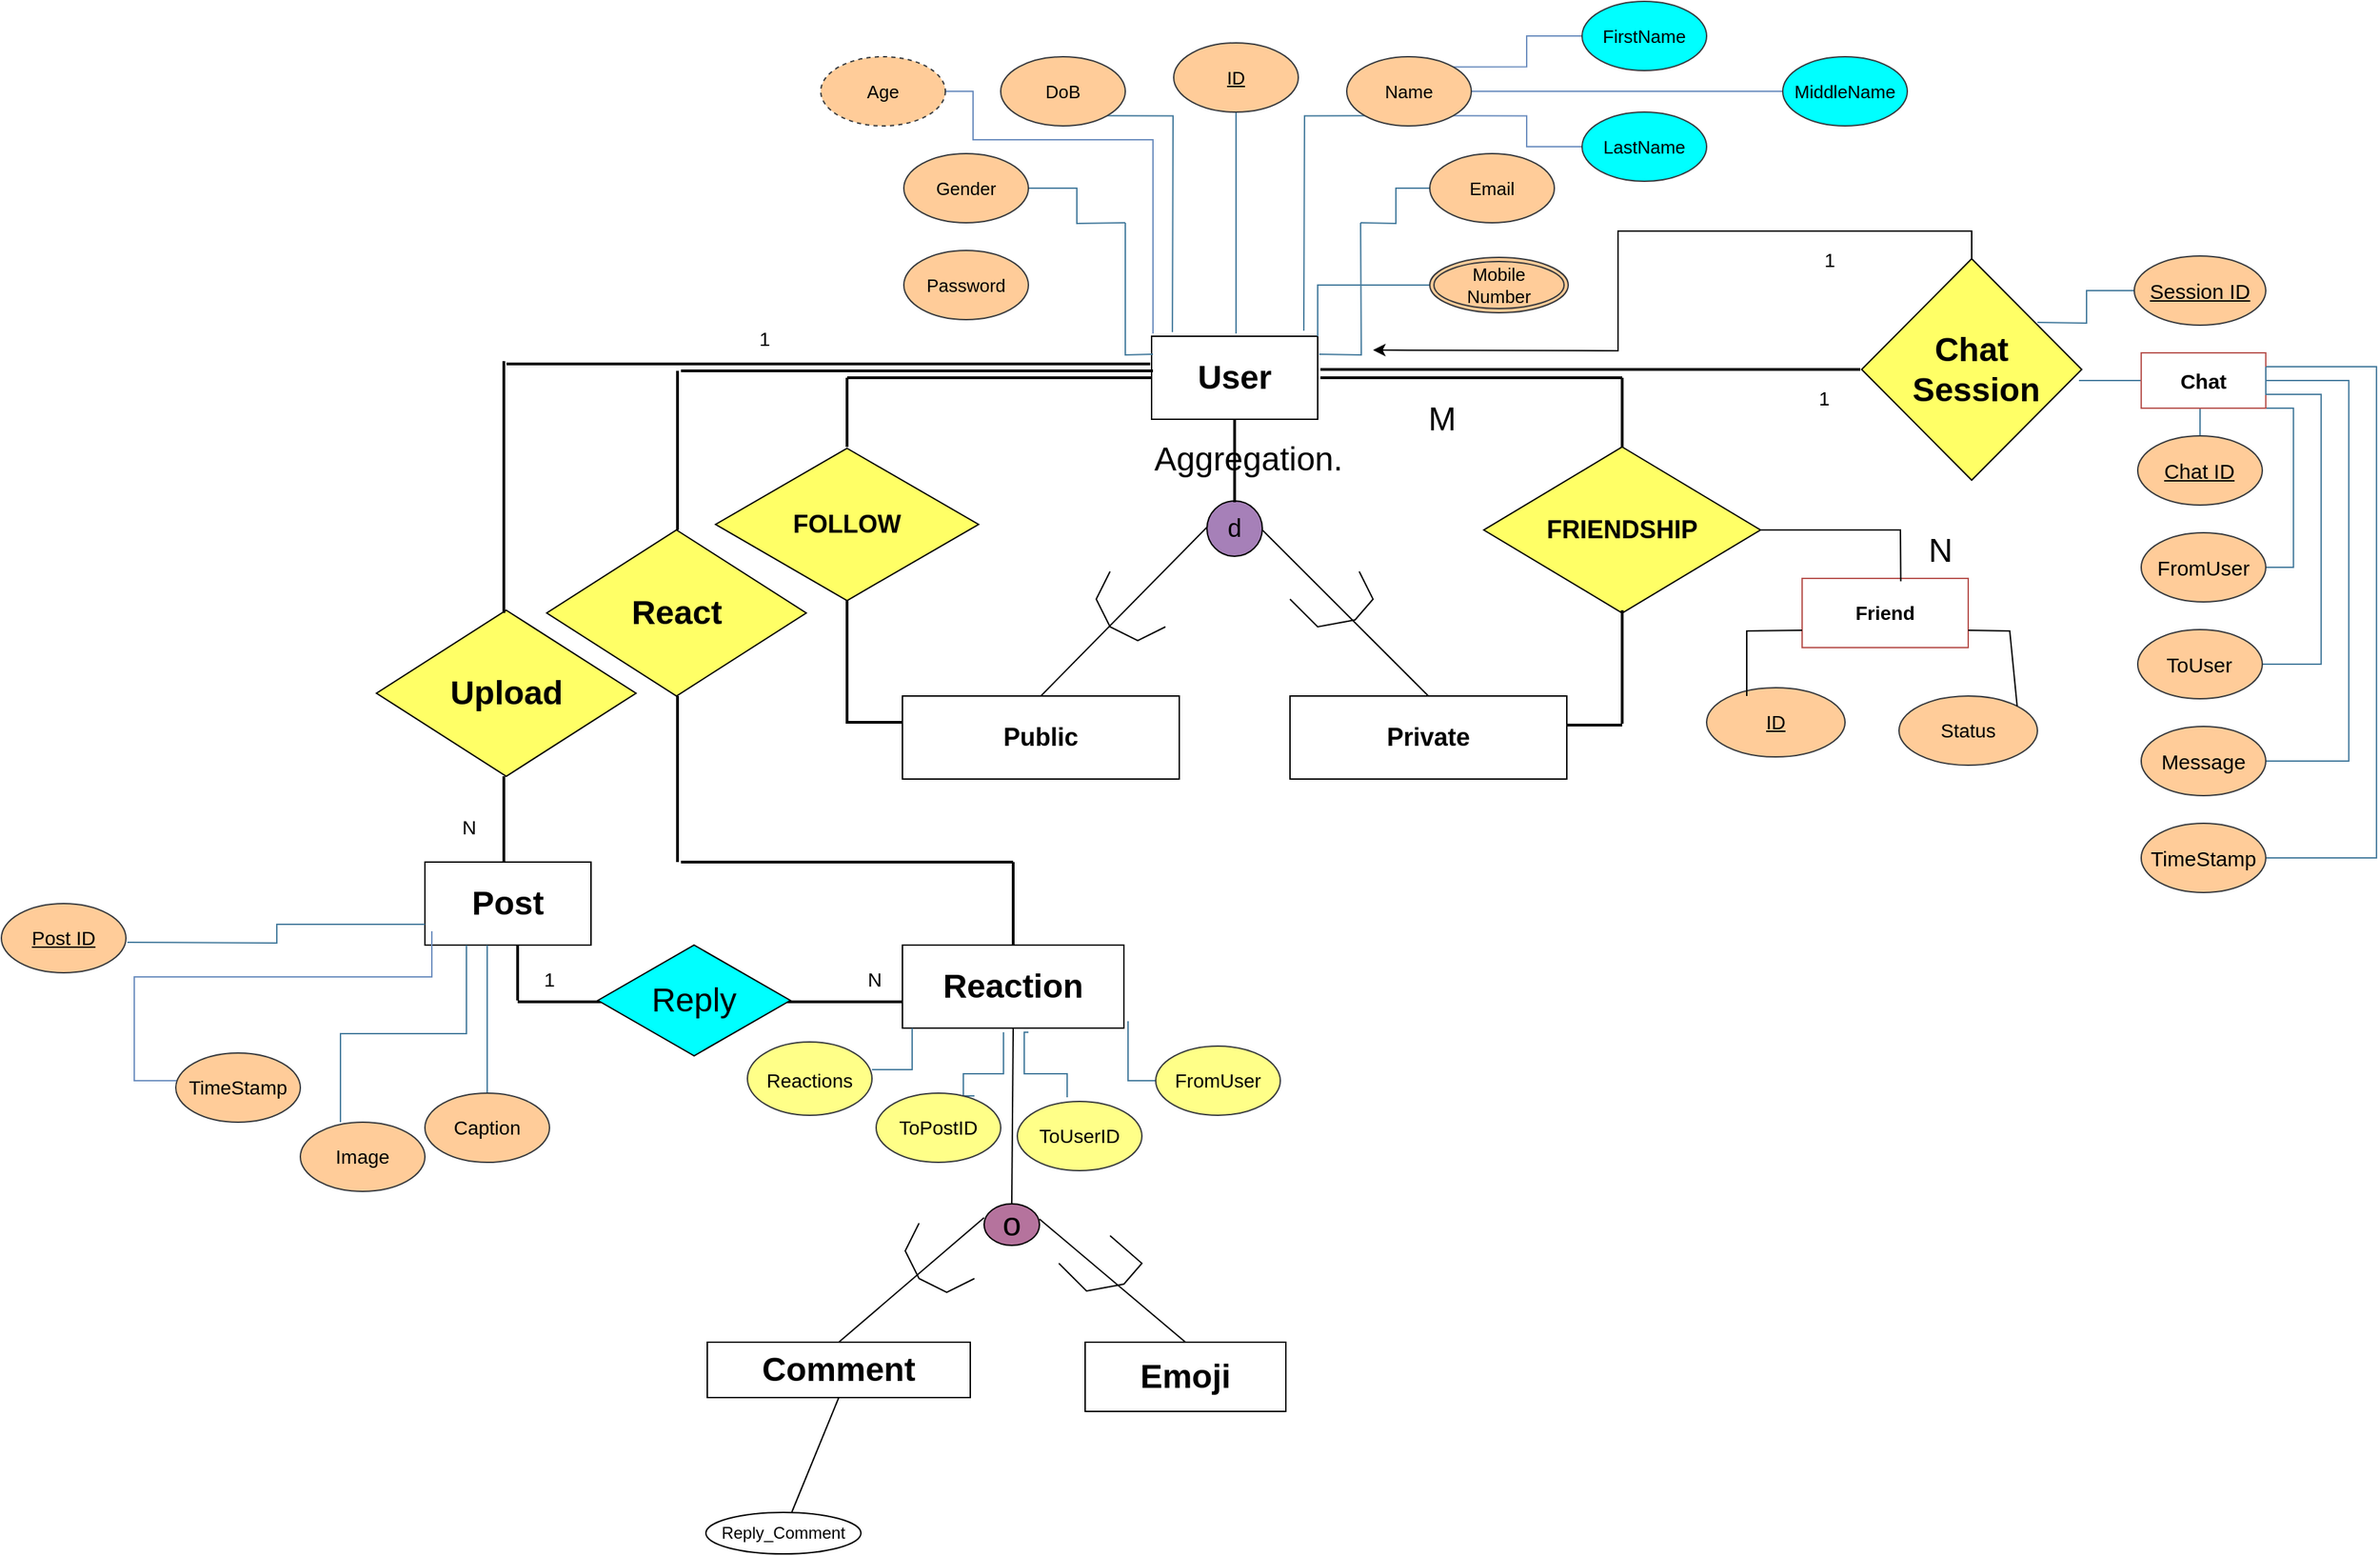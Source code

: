 <mxfile version="16.6.4" type="google"><diagram id="R2lEEEUBdFMjLlhIrx00" name="Page-1"><mxGraphModel dx="4255" dy="2250" grid="1" gridSize="10" guides="1" tooltips="1" connect="1" arrows="1" fold="1" page="1" pageScale="1" pageWidth="850" pageHeight="1100" math="0" shadow="0" extFonts="Permanent Marker^https://fonts.googleapis.com/css?family=Permanent+Marker"><root><mxCell id="0"/><mxCell id="1" parent="0"/><mxCell id="7d-RFYVczSXFChEy6kea-1" value="&lt;font style=&quot;font-size: 24px&quot;&gt;&lt;b&gt;User&lt;/b&gt;&lt;/font&gt;" style="rounded=0;whiteSpace=wrap;html=1;" parent="1" vertex="1"><mxGeometry x="-20" y="20" width="120" height="60" as="geometry"/></mxCell><mxCell id="7d-RFYVczSXFChEy6kea-2" value="&lt;b&gt;&lt;font style=&quot;font-size: 18px&quot;&gt;Private&lt;/font&gt;&lt;/b&gt;" style="rounded=0;whiteSpace=wrap;html=1;" parent="1" vertex="1"><mxGeometry x="80" y="280" width="200" height="60" as="geometry"/></mxCell><mxCell id="7d-RFYVczSXFChEy6kea-3" value="&lt;font style=&quot;font-size: 18px&quot;&gt;&lt;b&gt;Public&lt;/b&gt;&lt;/font&gt;" style="rounded=0;whiteSpace=wrap;html=1;" parent="1" vertex="1"><mxGeometry x="-200" y="280" width="200" height="60" as="geometry"/></mxCell><mxCell id="7d-RFYVczSXFChEy6kea-4" value="&lt;b&gt;FOLLOW&lt;/b&gt;" style="rhombus;whiteSpace=wrap;html=1;fontSize=18;fillColor=#FFFF66;" parent="1" vertex="1"><mxGeometry x="-335" y="101" width="190" height="110" as="geometry"/></mxCell><mxCell id="7d-RFYVczSXFChEy6kea-5" value="&lt;b&gt;&lt;font style=&quot;font-size: 18px&quot;&gt;FRIENDSHIP&lt;/font&gt;&lt;/b&gt;" style="rhombus;whiteSpace=wrap;html=1;fontSize=18;fillColor=#FFFF66;" parent="1" vertex="1"><mxGeometry x="220" y="100" width="200" height="120" as="geometry"/></mxCell><mxCell id="7d-RFYVczSXFChEy6kea-7" value="" style="line;strokeWidth=2;html=1;fontSize=18;direction=south;" parent="1" vertex="1"><mxGeometry x="-407.5" y="50" width="335" height="50" as="geometry"/></mxCell><mxCell id="7d-RFYVczSXFChEy6kea-8" value="" style="line;strokeWidth=2;html=1;fontSize=18;" parent="1" vertex="1"><mxGeometry x="-240" y="294" width="40" height="10" as="geometry"/></mxCell><mxCell id="7d-RFYVczSXFChEy6kea-9" value="" style="line;strokeWidth=2;html=1;fontSize=18;direction=south;" parent="1" vertex="1"><mxGeometry x="-245" y="211" width="10" height="89" as="geometry"/></mxCell><mxCell id="7d-RFYVczSXFChEy6kea-10" value="" style="line;strokeWidth=2;html=1;fontSize=18;" parent="1" vertex="1"><mxGeometry x="-240" y="45" width="220" height="10" as="geometry"/></mxCell><mxCell id="7d-RFYVczSXFChEy6kea-12" value="" style="line;strokeWidth=2;html=1;fontSize=18;" parent="1" vertex="1"><mxGeometry x="280" y="296" width="40" height="10" as="geometry"/></mxCell><mxCell id="7d-RFYVczSXFChEy6kea-14" value="" style="line;strokeWidth=2;html=1;fontSize=18;" parent="1" vertex="1"><mxGeometry x="102" y="45" width="218" height="10" as="geometry"/></mxCell><mxCell id="7d-RFYVczSXFChEy6kea-16" value="" style="line;strokeWidth=2;html=1;fontSize=18;direction=south;" parent="1" vertex="1"><mxGeometry x="315" y="50" width="10" height="50" as="geometry"/></mxCell><mxCell id="7d-RFYVczSXFChEy6kea-19" value="" style="line;strokeWidth=2;html=1;fontSize=18;direction=south;" parent="1" vertex="1"><mxGeometry x="175" y="218" width="290" height="82" as="geometry"/></mxCell><mxCell id="7d-RFYVczSXFChEy6kea-22" value="d" style="ellipse;whiteSpace=wrap;html=1;fontSize=18;fillColor=#A680B8;" parent="1" vertex="1"><mxGeometry x="20" y="139" width="40" height="40" as="geometry"/></mxCell><mxCell id="7d-RFYVczSXFChEy6kea-25" value="" style="line;strokeWidth=2;html=1;fontSize=18;fillColor=#FFFF66;direction=south;" parent="1" vertex="1"><mxGeometry x="35" y="80" width="10" height="60" as="geometry"/></mxCell><mxCell id="7d-RFYVczSXFChEy6kea-36" value="" style="endArrow=none;html=1;rounded=0;fontSize=18;entryX=0.5;entryY=0;entryDx=0;entryDy=0;" parent="1" target="7d-RFYVczSXFChEy6kea-2" edge="1"><mxGeometry relative="1" as="geometry"><mxPoint x="60" y="160" as="sourcePoint"/><mxPoint x="160" y="260" as="targetPoint"/><Array as="points"><mxPoint x="120" y="220"/></Array></mxGeometry></mxCell><mxCell id="7d-RFYVczSXFChEy6kea-37" value="" style="endArrow=none;html=1;rounded=0;fontSize=18;exitX=0.5;exitY=0;exitDx=0;exitDy=0;strokeColor=#000000;" parent="1" source="7d-RFYVczSXFChEy6kea-3" edge="1"><mxGeometry relative="1" as="geometry"><mxPoint x="-77" y="273.38" as="sourcePoint"/><mxPoint x="20" y="158" as="targetPoint"/><Array as="points"/></mxGeometry></mxCell><mxCell id="7d-RFYVczSXFChEy6kea-38" value="&lt;font style=&quot;font-size: 24px&quot;&gt;&lt;b&gt;React&lt;/b&gt;&lt;/font&gt;" style="rhombus;whiteSpace=wrap;html=1;fontSize=18;fillColor=#FFFF66;" parent="1" vertex="1"><mxGeometry x="-457" y="160" width="187.5" height="120" as="geometry"/></mxCell><mxCell id="7d-RFYVczSXFChEy6kea-39" value="&lt;font style=&quot;font-size: 24px&quot;&gt;&lt;b&gt;Upload&lt;/b&gt;&lt;/font&gt;" style="rhombus;whiteSpace=wrap;html=1;fontSize=18;fillColor=#FFFF66;" parent="1" vertex="1"><mxGeometry x="-580" y="218" width="187.5" height="120" as="geometry"/></mxCell><mxCell id="7d-RFYVczSXFChEy6kea-178" style="edgeStyle=orthogonalEdgeStyle;rounded=0;orthogonalLoop=1;jettySize=auto;html=1;exitX=0.5;exitY=0;exitDx=0;exitDy=0;fontSize=14;strokeColor=#000000;" parent="1" source="7d-RFYVczSXFChEy6kea-40" edge="1"><mxGeometry relative="1" as="geometry"><mxPoint x="140" y="30" as="targetPoint"/></mxGeometry></mxCell><mxCell id="7d-RFYVczSXFChEy6kea-40" value="&lt;b&gt;&lt;font style=&quot;font-size: 24px&quot;&gt;Chat&lt;br&gt;&amp;nbsp;Session&lt;/font&gt;&lt;/b&gt;" style="rhombus;whiteSpace=wrap;html=1;fontSize=18;fillColor=#FFFF66;" parent="1" vertex="1"><mxGeometry x="493" y="-36" width="159" height="160" as="geometry"/></mxCell><mxCell id="7d-RFYVczSXFChEy6kea-44" value="" style="line;strokeWidth=2;html=1;fontSize=18;direction=west;" parent="1" vertex="1"><mxGeometry x="-360" y="-90" width="341" height="270" as="geometry"/></mxCell><mxCell id="7d-RFYVczSXFChEy6kea-46" value="" style="line;strokeWidth=2;html=1;fontSize=24;fillColor=#FFFF66;direction=south;" parent="1" vertex="1"><mxGeometry x="-483" y="450" width="10" height="50" as="geometry"/></mxCell><mxCell id="7d-RFYVczSXFChEy6kea-47" value="" style="line;strokeWidth=2;html=1;fontSize=24;fillColor=#FFFF66;direction=west;" parent="1" vertex="1"><mxGeometry x="102" y="39" width="390" height="10" as="geometry"/></mxCell><mxCell id="7d-RFYVczSXFChEy6kea-49" value="" style="line;strokeWidth=2;html=1;fontSize=24;fillColor=#FFFF66;direction=south;" parent="1" vertex="1"><mxGeometry x="-595.75" y="338" width="215.5" height="100" as="geometry"/></mxCell><mxCell id="7d-RFYVczSXFChEy6kea-50" value="" style="line;strokeWidth=2;html=1;fontSize=24;fillColor=#FFFF66;" parent="1" vertex="1"><mxGeometry x="-360" y="350" width="240" height="100" as="geometry"/></mxCell><mxCell id="7d-RFYVczSXFChEy6kea-51" value="" style="line;strokeWidth=2;html=1;fontSize=24;fillColor=#FFFF66;direction=south;" parent="1" vertex="1"><mxGeometry x="-490" y="280" width="255" height="120" as="geometry"/></mxCell><mxCell id="7d-RFYVczSXFChEy6kea-56" value="" style="line;strokeWidth=2;html=1;fontSize=24;fillColor=#FFFF66;direction=south;" parent="1" vertex="1"><mxGeometry x="-125" y="400" width="10" height="110" as="geometry"/></mxCell><mxCell id="7d-RFYVczSXFChEy6kea-58" value="&lt;font style=&quot;font-size: 24px&quot;&gt;&lt;b&gt;Post&lt;/b&gt;&lt;/font&gt;" style="rounded=0;whiteSpace=wrap;html=1;fontSize=24;fillColor=#FFFFFF;" parent="1" vertex="1"><mxGeometry x="-545" y="400" width="120" height="60" as="geometry"/></mxCell><mxCell id="7d-RFYVczSXFChEy6kea-60" value="&lt;b&gt;Reaction&lt;/b&gt;" style="rounded=0;whiteSpace=wrap;html=1;fontSize=24;fillColor=#FFFFFF;" parent="1" vertex="1"><mxGeometry x="-200" y="460" width="160" height="60" as="geometry"/></mxCell><mxCell id="7d-RFYVczSXFChEy6kea-62" value="&lt;b&gt;Emoji&lt;/b&gt;" style="rounded=0;whiteSpace=wrap;html=1;fontSize=24;fillColor=#FFFFFF;" parent="1" vertex="1"><mxGeometry x="-68" y="747" width="145" height="50" as="geometry"/></mxCell><mxCell id="7d-RFYVczSXFChEy6kea-63" value="&lt;b&gt;Comment&lt;/b&gt;" style="rounded=0;whiteSpace=wrap;html=1;fontSize=24;fillColor=#FFFFFF;" parent="1" vertex="1"><mxGeometry x="-341" y="747" width="190" height="40" as="geometry"/></mxCell><mxCell id="7d-RFYVczSXFChEy6kea-65" value="o" style="ellipse;whiteSpace=wrap;html=1;fontSize=24;fillColor=#B5739D;" parent="1" vertex="1"><mxGeometry x="-141" y="647" width="40" height="30" as="geometry"/></mxCell><mxCell id="7d-RFYVczSXFChEy6kea-66" value="" style="endArrow=none;html=1;rounded=0;fontSize=24;strokeColor=#000000;exitX=0.5;exitY=0;exitDx=0;exitDy=0;" parent="1" source="7d-RFYVczSXFChEy6kea-63" edge="1"><mxGeometry width="50" height="50" relative="1" as="geometry"><mxPoint x="-191" y="707" as="sourcePoint"/><mxPoint x="-141" y="657" as="targetPoint"/><Array as="points"/></mxGeometry></mxCell><mxCell id="7d-RFYVczSXFChEy6kea-67" value="" style="endArrow=none;html=1;rounded=0;fontSize=24;strokeColor=#000000;entryX=1;entryY=0.5;entryDx=0;entryDy=0;exitX=0.5;exitY=0;exitDx=0;exitDy=0;" parent="1" source="7d-RFYVczSXFChEy6kea-62" edge="1"><mxGeometry width="50" height="50" relative="1" as="geometry"><mxPoint x="-1" y="722" as="sourcePoint"/><mxPoint x="-101" y="658.0" as="targetPoint"/><Array as="points"/></mxGeometry></mxCell><mxCell id="7d-RFYVczSXFChEy6kea-70" value="" style="endArrow=none;html=1;rounded=0;fontSize=24;strokeColor=#000000;exitX=0.5;exitY=0;exitDx=0;exitDy=0;entryX=0.5;entryY=1;entryDx=0;entryDy=0;" parent="1" source="7d-RFYVczSXFChEy6kea-65" target="7d-RFYVczSXFChEy6kea-60" edge="1"><mxGeometry width="50" height="50" relative="1" as="geometry"><mxPoint x="-575" y="921" as="sourcePoint"/><mxPoint x="-550" y="871" as="targetPoint"/></mxGeometry></mxCell><mxCell id="7d-RFYVczSXFChEy6kea-84" style="edgeStyle=orthogonalEdgeStyle;rounded=0;orthogonalLoop=1;jettySize=auto;html=1;exitX=0;exitY=0.25;exitDx=0;exitDy=0;fontSize=19;endArrow=none;endFill=0;strokeColor=#457B9D;labelBackgroundColor=#F1FAEE;fontColor=#1D3557;" parent="1" edge="1"><mxGeometry relative="1" as="geometry"><mxPoint x="-39" y="-62" as="targetPoint"/><mxPoint x="-19" y="33" as="sourcePoint"/></mxGeometry></mxCell><mxCell id="7d-RFYVczSXFChEy6kea-85" style="edgeStyle=orthogonalEdgeStyle;rounded=0;orthogonalLoop=1;jettySize=auto;html=1;exitX=1;exitY=0.25;exitDx=0;exitDy=0;fontSize=19;endArrow=none;endFill=0;strokeColor=#457B9D;labelBackgroundColor=#F1FAEE;fontColor=#1D3557;" parent="1" edge="1"><mxGeometry relative="1" as="geometry"><mxPoint x="131" y="-62" as="targetPoint"/><mxPoint x="101" y="33" as="sourcePoint"/></mxGeometry></mxCell><mxCell id="7d-RFYVczSXFChEy6kea-86" style="edgeStyle=orthogonalEdgeStyle;rounded=0;orthogonalLoop=1;jettySize=auto;html=1;exitX=1;exitY=0.5;exitDx=0;exitDy=0;fontSize=13;endArrow=none;endFill=0;strokeColor=#457B9D;labelBackgroundColor=#F1FAEE;fontColor=#1D3557;" parent="1" source="7d-RFYVczSXFChEy6kea-87" edge="1"><mxGeometry relative="1" as="geometry"><mxPoint x="-39" y="-62" as="targetPoint"/></mxGeometry></mxCell><mxCell id="7d-RFYVczSXFChEy6kea-87" value="Gender" style="ellipse;whiteSpace=wrap;html=1;fillColor=#ffcc99;strokeColor=#36393d;fontSize=13;" parent="1" vertex="1"><mxGeometry x="-199" y="-112" width="90" height="50" as="geometry"/></mxCell><mxCell id="7d-RFYVczSXFChEy6kea-88" style="edgeStyle=orthogonalEdgeStyle;rounded=0;orthogonalLoop=1;jettySize=auto;html=1;exitX=1;exitY=1;exitDx=0;exitDy=0;entryX=0.117;entryY=-0.017;entryDx=0;entryDy=0;entryPerimeter=0;fontSize=19;endArrow=none;endFill=0;strokeColor=#457B9D;labelBackgroundColor=#F1FAEE;fontColor=#1D3557;" parent="1" source="7d-RFYVczSXFChEy6kea-90" edge="1"><mxGeometry relative="1" as="geometry"><mxPoint x="-4.96" y="16.98" as="targetPoint"/></mxGeometry></mxCell><mxCell id="7d-RFYVczSXFChEy6kea-89" style="edgeStyle=orthogonalEdgeStyle;rounded=0;orthogonalLoop=1;jettySize=auto;html=1;fontSize=14;endArrow=none;endFill=0;" parent="1" edge="1"><mxGeometry relative="1" as="geometry"><mxPoint x="-149" y="-157" as="targetPoint"/><mxPoint x="-149" y="-157" as="sourcePoint"/></mxGeometry></mxCell><mxCell id="7d-RFYVczSXFChEy6kea-90" value="DoB" style="ellipse;whiteSpace=wrap;html=1;fillColor=#ffcc99;strokeColor=#36393d;fontSize=13;" parent="1" vertex="1"><mxGeometry x="-129" y="-182" width="90" height="50" as="geometry"/></mxCell><mxCell id="7d-RFYVczSXFChEy6kea-91" style="edgeStyle=orthogonalEdgeStyle;rounded=0;orthogonalLoop=1;jettySize=auto;html=1;exitX=0.5;exitY=1;exitDx=0;exitDy=0;entryX=0.5;entryY=0;entryDx=0;entryDy=0;fontSize=19;endArrow=none;endFill=0;strokeColor=#457B9D;labelBackgroundColor=#F1FAEE;fontColor=#1D3557;" parent="1" source="7d-RFYVczSXFChEy6kea-92" edge="1"><mxGeometry relative="1" as="geometry"><mxPoint x="41" y="18" as="targetPoint"/></mxGeometry></mxCell><mxCell id="7d-RFYVczSXFChEy6kea-92" value="ID" style="ellipse;whiteSpace=wrap;html=1;fillColor=#ffcc99;strokeColor=#36393d;fontSize=13;fontStyle=4" parent="1" vertex="1"><mxGeometry x="-4" y="-192" width="90" height="50" as="geometry"/></mxCell><mxCell id="7d-RFYVczSXFChEy6kea-93" style="edgeStyle=orthogonalEdgeStyle;rounded=0;orthogonalLoop=1;jettySize=auto;html=1;exitX=0;exitY=1;exitDx=0;exitDy=0;entryX=0.908;entryY=-0.033;entryDx=0;entryDy=0;entryPerimeter=0;fontSize=19;endArrow=none;endFill=0;strokeColor=#457B9D;labelBackgroundColor=#F1FAEE;fontColor=#1D3557;" parent="1" source="7d-RFYVczSXFChEy6kea-97" edge="1"><mxGeometry relative="1" as="geometry"><mxPoint x="89.96" y="16.02" as="targetPoint"/></mxGeometry></mxCell><mxCell id="7d-RFYVczSXFChEy6kea-94" style="edgeStyle=orthogonalEdgeStyle;rounded=0;orthogonalLoop=1;jettySize=auto;html=1;exitX=1;exitY=0;exitDx=0;exitDy=0;entryX=0;entryY=0.5;entryDx=0;entryDy=0;endArrow=none;endFill=0;fillColor=#dae8fc;strokeColor=#6c8ebf;fontSize=13;" parent="1" source="7d-RFYVczSXFChEy6kea-97" target="7d-RFYVczSXFChEy6kea-102" edge="1"><mxGeometry relative="1" as="geometry"/></mxCell><mxCell id="7d-RFYVczSXFChEy6kea-95" style="edgeStyle=orthogonalEdgeStyle;rounded=0;orthogonalLoop=1;jettySize=auto;html=1;exitX=1;exitY=0.5;exitDx=0;exitDy=0;entryX=0;entryY=0.5;entryDx=0;entryDy=0;endArrow=none;endFill=0;fillColor=#dae8fc;strokeColor=#6c8ebf;fontSize=13;" parent="1" source="7d-RFYVczSXFChEy6kea-97" target="7d-RFYVczSXFChEy6kea-104" edge="1"><mxGeometry relative="1" as="geometry"/></mxCell><mxCell id="7d-RFYVczSXFChEy6kea-96" style="edgeStyle=orthogonalEdgeStyle;rounded=0;orthogonalLoop=1;jettySize=auto;html=1;exitX=1;exitY=1;exitDx=0;exitDy=0;endArrow=none;endFill=0;fillColor=#dae8fc;strokeColor=#6c8ebf;fontSize=13;" parent="1" source="7d-RFYVczSXFChEy6kea-97" target="7d-RFYVczSXFChEy6kea-103" edge="1"><mxGeometry relative="1" as="geometry"/></mxCell><mxCell id="7d-RFYVczSXFChEy6kea-97" value="Name" style="ellipse;whiteSpace=wrap;html=1;fillColor=#ffcc99;strokeColor=#36393d;fontSize=13;" parent="1" vertex="1"><mxGeometry x="121" y="-182" width="90" height="50" as="geometry"/></mxCell><mxCell id="7d-RFYVczSXFChEy6kea-98" style="edgeStyle=orthogonalEdgeStyle;rounded=0;orthogonalLoop=1;jettySize=auto;html=1;exitX=0;exitY=0.5;exitDx=0;exitDy=0;fontSize=13;endArrow=none;endFill=0;strokeColor=#457B9D;labelBackgroundColor=#F1FAEE;fontColor=#1D3557;" parent="1" source="7d-RFYVczSXFChEy6kea-99" edge="1"><mxGeometry relative="1" as="geometry"><mxPoint x="131" y="-62" as="targetPoint"/></mxGeometry></mxCell><mxCell id="7d-RFYVczSXFChEy6kea-99" value="&lt;div style=&quot;font-size: 13px&quot; align=&quot;left&quot;&gt;Email&lt;/div&gt;" style="ellipse;whiteSpace=wrap;html=1;fillColor=#ffcc99;strokeColor=#36393d;fontSize=13;fontStyle=0" parent="1" vertex="1"><mxGeometry x="181" y="-112" width="90" height="50" as="geometry"/></mxCell><mxCell id="7d-RFYVczSXFChEy6kea-100" value="Password" style="ellipse;whiteSpace=wrap;html=1;fillColor=#ffcc99;strokeColor=#36393d;fontSize=13;" parent="1" vertex="1"><mxGeometry x="-199" y="-42" width="90" height="50" as="geometry"/></mxCell><mxCell id="7d-RFYVczSXFChEy6kea-101" style="edgeStyle=orthogonalEdgeStyle;rounded=0;orthogonalLoop=1;jettySize=auto;html=1;fontSize=13;endArrow=none;endFill=0;strokeColor=#457B9D;labelBackgroundColor=#F1FAEE;fontColor=#1D3557;exitX=0;exitY=0.5;exitDx=0;exitDy=0;entryX=1;entryY=0;entryDx=0;entryDy=0;" parent="1" source="7d-RFYVczSXFChEy6kea-108" target="7d-RFYVczSXFChEy6kea-1" edge="1"><mxGeometry relative="1" as="geometry"><mxPoint x="150" y="50" as="targetPoint"/><mxPoint x="171" y="-17" as="sourcePoint"/></mxGeometry></mxCell><mxCell id="7d-RFYVczSXFChEy6kea-102" value="FirstName" style="ellipse;whiteSpace=wrap;html=1;fillColor=#00FFFF;strokeColor=#36393d;fontSize=13;" parent="1" vertex="1"><mxGeometry x="291" y="-222" width="90" height="50" as="geometry"/></mxCell><mxCell id="7d-RFYVczSXFChEy6kea-103" value="LastName" style="ellipse;whiteSpace=wrap;html=1;fillColor=#00FFFF;strokeColor=#36393d;fontSize=13;" parent="1" vertex="1"><mxGeometry x="291" y="-142" width="90" height="50" as="geometry"/></mxCell><mxCell id="7d-RFYVczSXFChEy6kea-104" value="MiddleName" style="ellipse;whiteSpace=wrap;html=1;fillColor=#00FFFF;strokeColor=#36393d;fontSize=13;" parent="1" vertex="1"><mxGeometry x="436" y="-182" width="90" height="50" as="geometry"/></mxCell><mxCell id="7d-RFYVczSXFChEy6kea-105" style="edgeStyle=orthogonalEdgeStyle;rounded=0;orthogonalLoop=1;jettySize=auto;html=1;exitX=1;exitY=0.5;exitDx=0;exitDy=0;endArrow=none;endFill=0;fillColor=#dae8fc;strokeColor=#6c8ebf;fontSize=13;entryX=0;entryY=0;entryDx=0;entryDy=0;" parent="1" source="7d-RFYVczSXFChEy6kea-106" edge="1"><mxGeometry relative="1" as="geometry"><mxPoint x="-19" y="18" as="targetPoint"/><Array as="points"><mxPoint x="-149" y="-157"/><mxPoint x="-149" y="-122"/><mxPoint x="-19" y="-122"/></Array></mxGeometry></mxCell><mxCell id="7d-RFYVczSXFChEy6kea-106" value="Age" style="ellipse;whiteSpace=wrap;html=1;fillColor=#ffcc99;strokeColor=#36393d;dashed=1;fontSize=13;" parent="1" vertex="1"><mxGeometry x="-259" y="-182" width="90" height="50" as="geometry"/></mxCell><mxCell id="7d-RFYVczSXFChEy6kea-107" style="edgeStyle=orthogonalEdgeStyle;rounded=0;orthogonalLoop=1;jettySize=auto;html=1;exitX=0;exitY=0.5;exitDx=0;exitDy=0;fontSize=13;" parent="1" source="7d-RFYVczSXFChEy6kea-108" edge="1"><mxGeometry relative="1" as="geometry"><mxPoint x="181" y="-17" as="targetPoint"/></mxGeometry></mxCell><mxCell id="7d-RFYVczSXFChEy6kea-108" value="&lt;div style=&quot;font-size: 13px;&quot;&gt;&lt;font style=&quot;font-size: 13px;&quot;&gt;Mobile&lt;/font&gt;&lt;/div&gt;&lt;div style=&quot;font-size: 13px;&quot;&gt;&lt;font style=&quot;font-size: 13px;&quot;&gt;Number&lt;/font&gt;&lt;br style=&quot;font-size: 13px;&quot;&gt;&lt;/div&gt;" style="ellipse;shape=doubleEllipse;margin=3;whiteSpace=wrap;html=1;align=center;fontSize=13;fillColor=#ffcc99;strokeColor=#36393d;" parent="1" vertex="1"><mxGeometry x="181" y="-37" width="100" height="40" as="geometry"/></mxCell><mxCell id="7d-RFYVczSXFChEy6kea-109" value="ID" style="ellipse;whiteSpace=wrap;html=1;fontSize=14;fillColor=#ffcc99;strokeColor=#36393d;fontStyle=4" parent="1" vertex="1"><mxGeometry x="381" y="274" width="100" height="50" as="geometry"/></mxCell><mxCell id="7d-RFYVczSXFChEy6kea-110" value="Status" style="ellipse;whiteSpace=wrap;html=1;fontSize=14;fillColor=#ffcc99;strokeColor=#36393d;" parent="1" vertex="1"><mxGeometry x="520" y="280" width="100" height="50" as="geometry"/></mxCell><mxCell id="7d-RFYVczSXFChEy6kea-111" value="Friend" style="rounded=0;whiteSpace=wrap;html=1;fontSize=14;fillColor=#FFFFFF;strokeColor=#b85450;fontStyle=1" parent="1" vertex="1"><mxGeometry x="450" y="195" width="120" height="50" as="geometry"/></mxCell><mxCell id="7d-RFYVczSXFChEy6kea-115" value="" style="line;strokeWidth=2;html=1;fontSize=24;fillColor=#00FFFF;direction=south;" parent="1" vertex="1"><mxGeometry x="-367.5" y="45" width="10" height="115" as="geometry"/></mxCell><mxCell id="7d-RFYVczSXFChEy6kea-116" value="" style="line;strokeWidth=2;html=1;fontSize=24;fillColor=#00FFFF;" parent="1" vertex="1"><mxGeometry x="-486" y="10" width="465" height="60" as="geometry"/></mxCell><mxCell id="7d-RFYVczSXFChEy6kea-117" value="" style="line;strokeWidth=2;html=1;fontSize=24;fillColor=#00FFFF;direction=south;" parent="1" vertex="1"><mxGeometry x="-493" y="38" width="10" height="182" as="geometry"/></mxCell><mxCell id="7d-RFYVczSXFChEy6kea-124" style="edgeStyle=orthogonalEdgeStyle;rounded=0;orthogonalLoop=1;jettySize=auto;html=1;exitX=0.375;exitY=1;exitDx=0;exitDy=0;fontSize=14;endArrow=none;endFill=0;strokeColor=#457B9D;entryX=0.5;entryY=0;entryDx=0;entryDy=0;labelBackgroundColor=#F1FAEE;fontColor=#1D3557;exitPerimeter=0;" parent="1" source="7d-RFYVczSXFChEy6kea-58" target="7d-RFYVczSXFChEy6kea-125" edge="1"><mxGeometry relative="1" as="geometry"><mxPoint x="-500" y="557" as="targetPoint"/><mxPoint x="-500" y="527.0" as="sourcePoint"/></mxGeometry></mxCell><mxCell id="7d-RFYVczSXFChEy6kea-125" value="Caption" style="ellipse;whiteSpace=wrap;html=1;fontSize=14;fillColor=#ffcc99;strokeColor=#36393d;" parent="1" vertex="1"><mxGeometry x="-545" y="567" width="90" height="50" as="geometry"/></mxCell><mxCell id="7d-RFYVczSXFChEy6kea-127" value="" style="line;strokeWidth=2;html=1;fontSize=24;fillColor=#00FFFF;" parent="1" vertex="1"><mxGeometry x="-478" y="496" width="278" height="10" as="geometry"/></mxCell><mxCell id="7d-RFYVczSXFChEy6kea-129" style="edgeStyle=orthogonalEdgeStyle;rounded=0;orthogonalLoop=1;jettySize=auto;html=1;entryX=0;entryY=0.5;entryDx=0;entryDy=0;fontSize=14;endArrow=none;endFill=0;strokeColor=#457B9D;labelBackgroundColor=#F1FAEE;fontColor=#1D3557;" parent="1" target="7d-RFYVczSXFChEy6kea-135" edge="1"><mxGeometry relative="1" as="geometry"><mxPoint x="-37" y="515" as="sourcePoint"/><Array as="points"><mxPoint x="-37" y="515"/><mxPoint x="-37" y="558"/></Array></mxGeometry></mxCell><mxCell id="7d-RFYVczSXFChEy6kea-130" style="edgeStyle=orthogonalEdgeStyle;rounded=0;orthogonalLoop=1;jettySize=auto;html=1;entryX=0.789;entryY=0.04;entryDx=0;entryDy=0;entryPerimeter=0;fontSize=14;endArrow=none;endFill=0;strokeColor=#457B9D;labelBackgroundColor=#F1FAEE;fontColor=#1D3557;" parent="1" target="7d-RFYVczSXFChEy6kea-133" edge="1"><mxGeometry relative="1" as="geometry"><Array as="points"><mxPoint x="-127" y="553"/><mxPoint x="-156" y="553"/></Array><mxPoint x="-127" y="523" as="sourcePoint"/></mxGeometry></mxCell><mxCell id="7d-RFYVczSXFChEy6kea-131" style="edgeStyle=orthogonalEdgeStyle;rounded=0;orthogonalLoop=1;jettySize=auto;html=1;exitX=0.567;exitY=1;exitDx=0;exitDy=0;entryX=0.4;entryY=-0.06;entryDx=0;entryDy=0;entryPerimeter=0;fontSize=14;endArrow=none;endFill=0;strokeColor=#457B9D;labelBackgroundColor=#F1FAEE;fontColor=#1D3557;exitPerimeter=0;" parent="1" target="7d-RFYVczSXFChEy6kea-134" edge="1"><mxGeometry relative="1" as="geometry"><Array as="points"><mxPoint x="-112" y="523"/><mxPoint x="-112" y="553"/><mxPoint x="-81" y="553"/></Array><mxPoint x="-108.96" y="523" as="sourcePoint"/></mxGeometry></mxCell><mxCell id="7d-RFYVczSXFChEy6kea-132" value="&lt;font style=&quot;font-size: 14px&quot;&gt;Reactions&lt;/font&gt;" style="ellipse;whiteSpace=wrap;html=1;fontSize=19;fillColor=#ffff88;strokeColor=#36393d;" parent="1" vertex="1"><mxGeometry x="-312" y="530" width="90" height="53" as="geometry"/></mxCell><mxCell id="7d-RFYVczSXFChEy6kea-133" value="ToPostID" style="ellipse;whiteSpace=wrap;html=1;fontSize=14;fillColor=#ffff88;strokeColor=#36393d;" parent="1" vertex="1"><mxGeometry x="-219" y="567" width="90" height="50" as="geometry"/></mxCell><mxCell id="7d-RFYVczSXFChEy6kea-134" value="ToUserID" style="ellipse;whiteSpace=wrap;html=1;fontSize=14;fillColor=#ffff88;strokeColor=#36393d;" parent="1" vertex="1"><mxGeometry x="-117" y="573" width="90" height="50" as="geometry"/></mxCell><mxCell id="7d-RFYVczSXFChEy6kea-135" value="FromUser" style="ellipse;whiteSpace=wrap;html=1;fontSize=14;fillColor=#ffff88;strokeColor=#36393d;" parent="1" vertex="1"><mxGeometry x="-17" y="533" width="90" height="50" as="geometry"/></mxCell><mxCell id="7d-RFYVczSXFChEy6kea-136" style="edgeStyle=orthogonalEdgeStyle;rounded=0;orthogonalLoop=1;jettySize=auto;html=1;fontSize=14;endArrow=none;endFill=0;strokeColor=#457B9D;labelBackgroundColor=#F1FAEE;fontColor=#1D3557;" parent="1" edge="1"><mxGeometry relative="1" as="geometry"><Array as="points"><mxPoint x="-193" y="550"/><mxPoint x="-222" y="550"/></Array><mxPoint x="-193" y="520" as="sourcePoint"/><mxPoint x="-213.5" y="550" as="targetPoint"/></mxGeometry></mxCell><mxCell id="7d-RFYVczSXFChEy6kea-139" style="edgeStyle=orthogonalEdgeStyle;rounded=0;orthogonalLoop=1;jettySize=auto;html=1;entryX=0;entryY=0.5;entryDx=0;entryDy=0;fontSize=15;endArrow=none;endFill=0;strokeColor=#457B9D;labelBackgroundColor=#F1FAEE;fontColor=#1D3557;" parent="1" target="7d-RFYVczSXFChEy6kea-146" edge="1"><mxGeometry relative="1" as="geometry"><mxPoint x="650" y="52" as="sourcePoint"/><Array as="points"><mxPoint x="650" y="52"/><mxPoint x="650" y="52"/></Array></mxGeometry></mxCell><mxCell id="7d-RFYVczSXFChEy6kea-140" style="edgeStyle=orthogonalEdgeStyle;rounded=0;orthogonalLoop=1;jettySize=auto;html=1;entryX=0;entryY=0.5;entryDx=0;entryDy=0;fontSize=15;endArrow=none;endFill=0;strokeColor=#457B9D;labelBackgroundColor=#F1FAEE;fontColor=#1D3557;" parent="1" target="7d-RFYVczSXFChEy6kea-141" edge="1"><mxGeometry relative="1" as="geometry"><mxPoint x="620" y="10" as="sourcePoint"/></mxGeometry></mxCell><mxCell id="7d-RFYVczSXFChEy6kea-141" value="Session ID" style="ellipse;whiteSpace=wrap;html=1;fontSize=15;fillColor=#ffcc99;strokeColor=#36393d;fontStyle=4" parent="1" vertex="1"><mxGeometry x="689.97" y="-38" width="95" height="50" as="geometry"/></mxCell><mxCell id="7d-RFYVczSXFChEy6kea-142" style="edgeStyle=orthogonalEdgeStyle;rounded=0;orthogonalLoop=1;jettySize=auto;html=1;exitX=0.5;exitY=1;exitDx=0;exitDy=0;entryX=0.5;entryY=0;entryDx=0;entryDy=0;fontSize=15;endArrow=none;endFill=0;strokeColor=#457B9D;labelBackgroundColor=#F1FAEE;fontColor=#1D3557;" parent="1" source="7d-RFYVczSXFChEy6kea-146" target="7d-RFYVczSXFChEy6kea-147" edge="1"><mxGeometry relative="1" as="geometry"/></mxCell><mxCell id="7d-RFYVczSXFChEy6kea-143" style="edgeStyle=orthogonalEdgeStyle;rounded=0;orthogonalLoop=1;jettySize=auto;html=1;exitX=1;exitY=1;exitDx=0;exitDy=0;entryX=1;entryY=0.5;entryDx=0;entryDy=0;fontSize=15;endArrow=none;endFill=0;strokeColor=#457B9D;labelBackgroundColor=#F1FAEE;fontColor=#1D3557;" parent="1" source="7d-RFYVczSXFChEy6kea-146" target="7d-RFYVczSXFChEy6kea-148" edge="1"><mxGeometry relative="1" as="geometry"><Array as="points"><mxPoint x="804.97" y="72"/><mxPoint x="804.97" y="187"/></Array></mxGeometry></mxCell><mxCell id="7d-RFYVczSXFChEy6kea-144" style="edgeStyle=orthogonalEdgeStyle;rounded=0;orthogonalLoop=1;jettySize=auto;html=1;exitX=1;exitY=0.5;exitDx=0;exitDy=0;entryX=1;entryY=0.5;entryDx=0;entryDy=0;fontSize=15;endArrow=none;endFill=0;strokeColor=#457B9D;labelBackgroundColor=#F1FAEE;fontColor=#1D3557;" parent="1" source="7d-RFYVczSXFChEy6kea-146" target="7d-RFYVczSXFChEy6kea-151" edge="1"><mxGeometry relative="1" as="geometry"><Array as="points"><mxPoint x="844.97" y="52"/><mxPoint x="844.97" y="327"/></Array></mxGeometry></mxCell><mxCell id="7d-RFYVczSXFChEy6kea-145" style="edgeStyle=orthogonalEdgeStyle;rounded=0;orthogonalLoop=1;jettySize=auto;html=1;exitX=1;exitY=0.25;exitDx=0;exitDy=0;entryX=1;entryY=0.5;entryDx=0;entryDy=0;fontSize=15;endArrow=none;endFill=0;strokeColor=#457B9D;labelBackgroundColor=#F1FAEE;fontColor=#1D3557;" parent="1" source="7d-RFYVczSXFChEy6kea-146" target="7d-RFYVczSXFChEy6kea-152" edge="1"><mxGeometry relative="1" as="geometry"><Array as="points"><mxPoint x="864.97" y="42"/><mxPoint x="864.97" y="397"/></Array></mxGeometry></mxCell><mxCell id="7d-RFYVczSXFChEy6kea-146" value="Chat" style="rounded=0;whiteSpace=wrap;html=1;fontSize=15;fillColor=#FFFFFF;strokeColor=#b85450;fontStyle=1" parent="1" vertex="1"><mxGeometry x="694.97" y="32" width="90" height="40" as="geometry"/></mxCell><mxCell id="7d-RFYVczSXFChEy6kea-147" value="Chat ID" style="ellipse;whiteSpace=wrap;html=1;fontSize=15;fillColor=#ffcc99;strokeColor=#36393d;fontStyle=4" parent="1" vertex="1"><mxGeometry x="692.47" y="92" width="90" height="50" as="geometry"/></mxCell><mxCell id="7d-RFYVczSXFChEy6kea-148" value="FromUser" style="ellipse;whiteSpace=wrap;html=1;fontSize=15;fillColor=#ffcc99;strokeColor=#36393d;" parent="1" vertex="1"><mxGeometry x="694.97" y="162" width="90" height="50" as="geometry"/></mxCell><mxCell id="7d-RFYVczSXFChEy6kea-149" style="edgeStyle=orthogonalEdgeStyle;rounded=0;orthogonalLoop=1;jettySize=auto;html=1;exitX=1;exitY=0.5;exitDx=0;exitDy=0;entryX=1;entryY=0.25;entryDx=0;entryDy=0;fontSize=15;endArrow=none;endFill=0;strokeColor=#457B9D;labelBackgroundColor=#F1FAEE;fontColor=#1D3557;" parent="1" source="7d-RFYVczSXFChEy6kea-150" target="7d-RFYVczSXFChEy6kea-146" edge="1"><mxGeometry relative="1" as="geometry"><Array as="points"><mxPoint x="824.97" y="257"/><mxPoint x="824.97" y="62"/><mxPoint x="784.97" y="62"/></Array></mxGeometry></mxCell><mxCell id="7d-RFYVczSXFChEy6kea-150" value="ToUser" style="ellipse;whiteSpace=wrap;html=1;fontSize=15;fillColor=#ffcc99;strokeColor=#36393d;" parent="1" vertex="1"><mxGeometry x="692.47" y="232" width="90" height="50" as="geometry"/></mxCell><mxCell id="7d-RFYVczSXFChEy6kea-151" value="Message" style="ellipse;whiteSpace=wrap;html=1;fontSize=15;fillColor=#ffcc99;strokeColor=#36393d;" parent="1" vertex="1"><mxGeometry x="694.97" y="302" width="90" height="50" as="geometry"/></mxCell><mxCell id="7d-RFYVczSXFChEy6kea-152" value="TimeStamp" style="ellipse;whiteSpace=wrap;html=1;fontSize=15;fillColor=#ffcc99;strokeColor=#36393d;" parent="1" vertex="1"><mxGeometry x="694.97" y="372" width="90" height="50" as="geometry"/></mxCell><mxCell id="7d-RFYVczSXFChEy6kea-153" value="Reply" style="rhombus;whiteSpace=wrap;html=1;fontSize=24;fillColor=#00FFFF;" parent="1" vertex="1"><mxGeometry x="-420" y="460" width="139" height="80" as="geometry"/></mxCell><mxCell id="7d-RFYVczSXFChEy6kea-154" style="edgeStyle=orthogonalEdgeStyle;rounded=0;orthogonalLoop=1;jettySize=auto;html=1;fontSize=14;endArrow=none;endFill=0;strokeColor=#457B9D;entryX=0.322;entryY=0;entryDx=0;entryDy=0;entryPerimeter=0;labelBackgroundColor=#F1FAEE;fontColor=#1D3557;exitX=0.25;exitY=1;exitDx=0;exitDy=0;" parent="1" source="7d-RFYVczSXFChEy6kea-58" target="7d-RFYVczSXFChEy6kea-155" edge="1"><mxGeometry relative="1" as="geometry"><mxPoint x="-655" y="498" as="targetPoint"/><mxPoint x="-606" y="490" as="sourcePoint"/></mxGeometry></mxCell><mxCell id="7d-RFYVczSXFChEy6kea-155" value="Image" style="ellipse;whiteSpace=wrap;html=1;fontSize=14;fillColor=#ffcc99;strokeColor=#36393d;" parent="1" vertex="1"><mxGeometry x="-635" y="588" width="90" height="50" as="geometry"/></mxCell><mxCell id="7d-RFYVczSXFChEy6kea-156" style="edgeStyle=orthogonalEdgeStyle;rounded=0;orthogonalLoop=1;jettySize=auto;html=1;entryX=0.111;entryY=0.4;entryDx=0;entryDy=0;entryPerimeter=0;fontSize=13;endArrow=none;endFill=0;fillColor=#dae8fc;strokeColor=#6c8ebf;" parent="1" target="7d-RFYVczSXFChEy6kea-157" edge="1"><mxGeometry relative="1" as="geometry"><Array as="points"><mxPoint x="-755" y="483"/><mxPoint x="-755" y="558"/></Array><mxPoint x="-540" y="450" as="sourcePoint"/></mxGeometry></mxCell><mxCell id="7d-RFYVczSXFChEy6kea-157" value="TimeStamp" style="ellipse;whiteSpace=wrap;html=1;fontSize=14;fillColor=#ffcc99;strokeColor=#36393d;" parent="1" vertex="1"><mxGeometry x="-725" y="538" width="90" height="50" as="geometry"/></mxCell><mxCell id="7d-RFYVczSXFChEy6kea-159" value="Post ID" style="ellipse;whiteSpace=wrap;html=1;fontSize=14;fillColor=#ffcc99;strokeColor=#36393d;fontStyle=4" parent="1" vertex="1"><mxGeometry x="-851" y="430" width="90" height="50" as="geometry"/></mxCell><mxCell id="7d-RFYVczSXFChEy6kea-160" style="edgeStyle=orthogonalEdgeStyle;rounded=0;orthogonalLoop=1;jettySize=auto;html=1;exitX=1;exitY=0.5;exitDx=0;exitDy=0;entryX=0;entryY=0.75;entryDx=0;entryDy=0;fontSize=14;endArrow=none;endFill=0;strokeColor=#457B9D;labelBackgroundColor=#F1FAEE;fontColor=#1D3557;" parent="1" target="7d-RFYVczSXFChEy6kea-58" edge="1"><mxGeometry relative="1" as="geometry"><mxPoint x="-660" y="458" as="targetPoint"/><mxPoint x="-760" y="458" as="sourcePoint"/></mxGeometry></mxCell><mxCell id="7d-RFYVczSXFChEy6kea-162" value="" style="endArrow=none;html=1;rounded=0;fontSize=24;strokeColor=#000000;exitX=1;exitY=0.5;exitDx=0;exitDy=0;entryX=0.594;entryY=0.043;entryDx=0;entryDy=0;entryPerimeter=0;" parent="1" source="7d-RFYVczSXFChEy6kea-5" target="7d-RFYVczSXFChEy6kea-111" edge="1"><mxGeometry width="50" height="50" relative="1" as="geometry"><mxPoint x="446" y="174" as="sourcePoint"/><mxPoint x="530" y="190" as="targetPoint"/><Array as="points"><mxPoint x="521" y="160"/></Array></mxGeometry></mxCell><mxCell id="7d-RFYVczSXFChEy6kea-168" value="" style="endArrow=none;html=1;rounded=0;fontSize=24;strokeColor=#000000;entryX=1;entryY=0.75;entryDx=0;entryDy=0;exitX=1;exitY=0;exitDx=0;exitDy=0;" parent="1" source="7d-RFYVczSXFChEy6kea-110" target="7d-RFYVczSXFChEy6kea-111" edge="1"><mxGeometry width="50" height="50" relative="1" as="geometry"><mxPoint x="640" y="369" as="sourcePoint"/><mxPoint x="610" y="229" as="targetPoint"/><Array as="points"><mxPoint x="600" y="233"/></Array></mxGeometry></mxCell><mxCell id="7d-RFYVczSXFChEy6kea-169" value="" style="endArrow=none;html=1;rounded=0;fontSize=24;strokeColor=#000000;entryX=0;entryY=0.75;entryDx=0;entryDy=0;exitX=0.29;exitY=0.12;exitDx=0;exitDy=0;exitPerimeter=0;" parent="1" source="7d-RFYVczSXFChEy6kea-109" target="7d-RFYVczSXFChEy6kea-111" edge="1"><mxGeometry width="50" height="50" relative="1" as="geometry"><mxPoint x="680" y="350" as="sourcePoint"/><mxPoint x="400" y="240" as="targetPoint"/><Array as="points"><mxPoint x="410" y="233"/></Array></mxGeometry></mxCell><mxCell id="7d-RFYVczSXFChEy6kea-170" value="Aggregation." style="text;html=1;strokeColor=none;fillColor=none;align=center;verticalAlign=middle;whiteSpace=wrap;rounded=0;fontSize=24;" parent="1" vertex="1"><mxGeometry x="20" y="94" width="60" height="30" as="geometry"/></mxCell><mxCell id="7d-RFYVczSXFChEy6kea-172" value="M" style="text;html=1;strokeColor=none;fillColor=none;align=center;verticalAlign=middle;whiteSpace=wrap;rounded=0;fontSize=24;" parent="1" vertex="1"><mxGeometry x="160" y="60" width="60" height="40" as="geometry"/></mxCell><mxCell id="7d-RFYVczSXFChEy6kea-173" value="N" style="text;html=1;strokeColor=none;fillColor=none;align=center;verticalAlign=middle;whiteSpace=wrap;rounded=0;fontSize=24;" parent="1" vertex="1"><mxGeometry x="520" y="160" width="60" height="30" as="geometry"/></mxCell><mxCell id="7d-RFYVczSXFChEy6kea-174" value="&lt;font style=&quot;font-size: 14px ; font-weight: normal&quot;&gt;1&lt;/font&gt;" style="text;html=1;align=center;verticalAlign=middle;resizable=0;points=[];autosize=1;strokeColor=none;fillColor=none;fontSize=13;fontStyle=1" parent="1" vertex="1"><mxGeometry x="-310" y="12" width="20" height="20" as="geometry"/></mxCell><mxCell id="7d-RFYVczSXFChEy6kea-175" value="N" style="text;html=1;strokeColor=none;fillColor=none;align=center;verticalAlign=middle;whiteSpace=wrap;rounded=0;fontSize=14;" parent="1" vertex="1"><mxGeometry x="-543" y="360" width="60" height="30" as="geometry"/></mxCell><mxCell id="7d-RFYVczSXFChEy6kea-176" value="1" style="text;html=1;strokeColor=none;fillColor=none;align=center;verticalAlign=middle;whiteSpace=wrap;rounded=0;fontSize=14;" parent="1" vertex="1"><mxGeometry x="-485" y="470" width="60" height="30" as="geometry"/></mxCell><mxCell id="7d-RFYVczSXFChEy6kea-177" value="N" style="text;html=1;strokeColor=none;fillColor=none;align=center;verticalAlign=middle;whiteSpace=wrap;rounded=0;fontSize=14;" parent="1" vertex="1"><mxGeometry x="-250" y="470" width="60" height="30" as="geometry"/></mxCell><mxCell id="7d-RFYVczSXFChEy6kea-179" value="1" style="text;html=1;strokeColor=none;fillColor=none;align=center;verticalAlign=middle;whiteSpace=wrap;rounded=0;fontSize=14;" parent="1" vertex="1"><mxGeometry x="436" y="50" width="60" height="30" as="geometry"/></mxCell><mxCell id="7d-RFYVczSXFChEy6kea-180" value="1" style="text;html=1;strokeColor=none;fillColor=none;align=center;verticalAlign=middle;whiteSpace=wrap;rounded=0;fontSize=14;" parent="1" vertex="1"><mxGeometry x="440" y="-50" width="60" height="30" as="geometry"/></mxCell><mxCell id="7d-RFYVczSXFChEy6kea-182" value="" style="endArrow=none;html=1;rounded=0;fontSize=14;strokeColor=#000000;" parent="1" edge="1"><mxGeometry width="50" height="50" relative="1" as="geometry"><mxPoint x="-50" y="190" as="sourcePoint"/><mxPoint x="-10" y="230" as="targetPoint"/><Array as="points"><mxPoint x="-60" y="210"/><mxPoint x="-50" y="230"/><mxPoint x="-30" y="240"/></Array></mxGeometry></mxCell><mxCell id="7d-RFYVczSXFChEy6kea-183" value="" style="endArrow=none;html=1;rounded=0;fontSize=14;strokeColor=#000000;" parent="1" edge="1"><mxGeometry width="50" height="50" relative="1" as="geometry"><mxPoint x="130" y="190" as="sourcePoint"/><mxPoint x="80" y="210" as="targetPoint"/><Array as="points"><mxPoint x="140" y="210"/><mxPoint x="127" y="225"/><mxPoint x="100" y="230"/></Array></mxGeometry></mxCell><mxCell id="7d-RFYVczSXFChEy6kea-184" value="" style="endArrow=none;html=1;rounded=0;fontSize=14;strokeColor=#000000;" parent="1" edge="1"><mxGeometry width="50" height="50" relative="1" as="geometry"><mxPoint x="-188" y="661" as="sourcePoint"/><mxPoint x="-148" y="701" as="targetPoint"/><Array as="points"><mxPoint x="-198" y="681"/><mxPoint x="-188" y="701"/><mxPoint x="-168" y="711"/></Array></mxGeometry></mxCell><mxCell id="7d-RFYVczSXFChEy6kea-185" value="" style="endArrow=none;html=1;rounded=0;fontSize=14;strokeColor=#000000;" parent="1" edge="1"><mxGeometry width="50" height="50" relative="1" as="geometry"><mxPoint x="-50" y="670" as="sourcePoint"/><mxPoint x="-87" y="690" as="targetPoint"/><Array as="points"><mxPoint x="-27" y="690"/><mxPoint x="-40" y="705"/><mxPoint x="-67" y="710"/></Array></mxGeometry></mxCell><mxCell id="0w9DZCENDjwsQoFXwSjm-2" value="" style="endArrow=none;html=1;rounded=0;entryX=0.5;entryY=1;entryDx=0;entryDy=0;" parent="1" target="7d-RFYVczSXFChEy6kea-63" edge="1"><mxGeometry width="50" height="50" relative="1" as="geometry"><mxPoint x="-280" y="870" as="sourcePoint"/><mxPoint x="-160" y="850" as="targetPoint"/></mxGeometry></mxCell><mxCell id="0w9DZCENDjwsQoFXwSjm-3" value="Reply_Comment" style="ellipse;whiteSpace=wrap;html=1;" parent="1" vertex="1"><mxGeometry x="-342" y="870" width="112" height="30" as="geometry"/></mxCell></root></mxGraphModel></diagram></mxfile>
